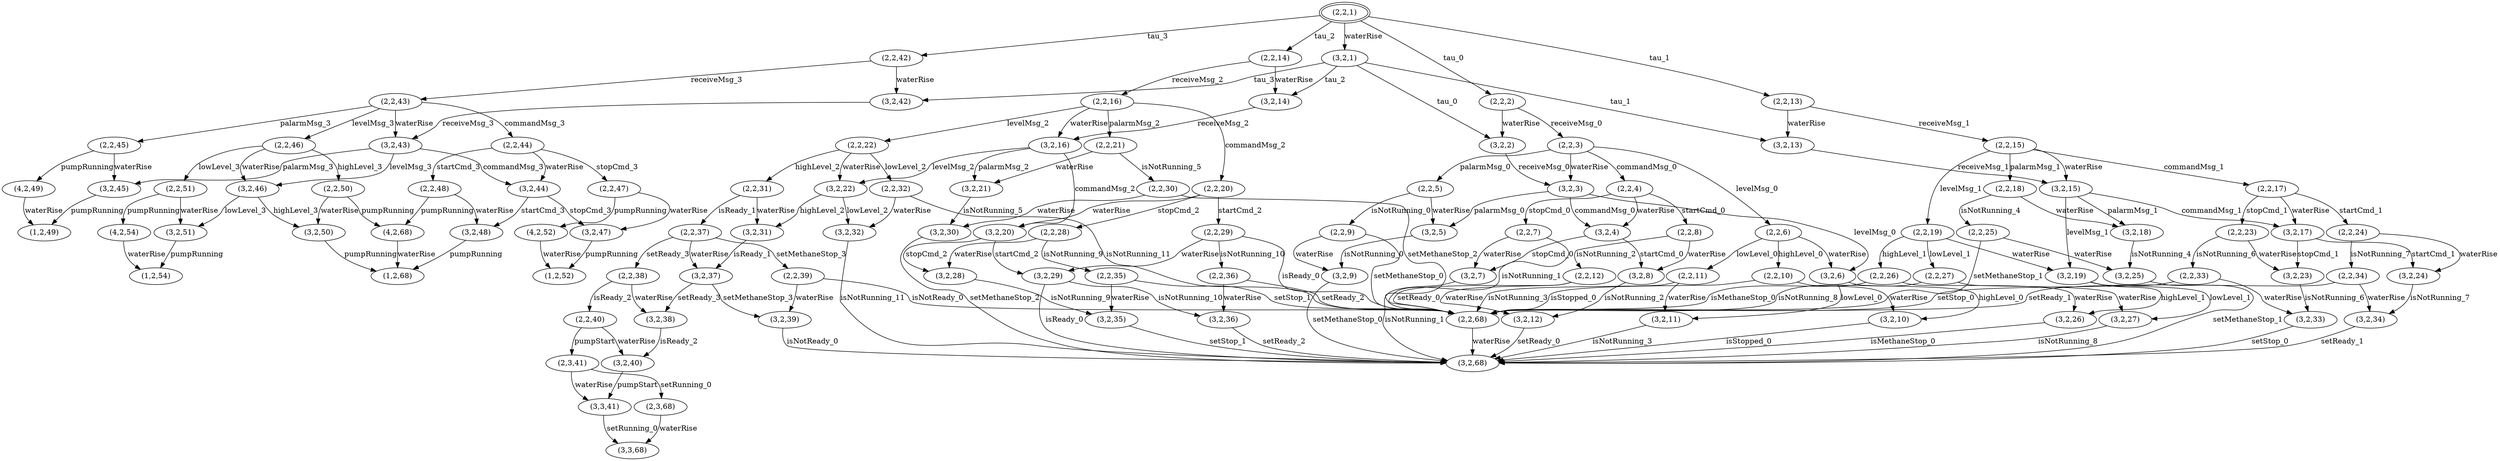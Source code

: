 digraph G {
center = TRUE;
mclimit = 10.0;
nodesep = 0.05;
node [ width=0.25, height=0.25, label="" ];
s0 [ peripheries=2 ];
s0 [label="(2,2,1)"];
s1 [label="(3,2,1)"];
s2 [label="(2,2,42)"];
s3 [label="(2,2,14)"];
s4 [label="(2,2,13)"];
s5 [label="(2,2,2)"];
s6 [label="(3,2,42)"];
s7 [label="(3,2,14)"];
s8 [label="(3,2,13)"];
s9 [label="(3,2,2)"];
s10 [label="(2,2,43)"];
s11 [label="(2,2,16)"];
s12 [label="(2,2,15)"];
s13 [label="(2,2,3)"];
s14 [label="(3,2,43)"];
s15 [label="(3,2,16)"];
s16 [label="(3,2,15)"];
s17 [label="(3,2,3)"];
s18 [label="(2,2,46)"];
s19 [label="(2,2,45)"];
s20 [label="(2,2,44)"];
s21 [label="(2,2,22)"];
s22 [label="(2,2,21)"];
s23 [label="(2,2,20)"];
s24 [label="(2,2,19)"];
s25 [label="(2,2,18)"];
s26 [label="(2,2,17)"];
s27 [label="(2,2,6)"];
s28 [label="(2,2,5)"];
s29 [label="(2,2,4)"];
s30 [label="(3,2,46)"];
s31 [label="(3,2,45)"];
s32 [label="(3,2,44)"];
s33 [label="(3,2,22)"];
s34 [label="(3,2,21)"];
s35 [label="(3,2,20)"];
s36 [label="(3,2,19)"];
s37 [label="(3,2,18)"];
s38 [label="(3,2,17)"];
s39 [label="(3,2,6)"];
s40 [label="(3,2,5)"];
s41 [label="(3,2,4)"];
s42 [label="(2,2,51)"];
s43 [label="(2,2,50)"];
s44 [label="(4,2,49)"];
s45 [label="(2,2,48)"];
s46 [label="(2,2,47)"];
s47 [label="(2,2,32)"];
s48 [label="(2,2,31)"];
s49 [label="(2,2,30)"];
s50 [label="(2,2,29)"];
s51 [label="(2,2,28)"];
s52 [label="(2,2,27)"];
s53 [label="(2,2,26)"];
s54 [label="(2,2,25)"];
s55 [label="(2,2,24)"];
s56 [label="(2,2,23)"];
s57 [label="(2,2,11)"];
s58 [label="(2,2,10)"];
s59 [label="(2,2,9)"];
s60 [label="(2,2,8)"];
s61 [label="(2,2,7)"];
s62 [label="(3,2,51)"];
s63 [label="(3,2,50)"];
s64 [label="(1,2,49)"];
s65 [label="(3,2,48)"];
s66 [label="(3,2,47)"];
s67 [label="(3,2,32)"];
s68 [label="(3,2,31)"];
s69 [label="(3,2,30)"];
s70 [label="(3,2,29)"];
s71 [label="(3,2,28)"];
s72 [label="(3,2,27)"];
s73 [label="(3,2,26)"];
s74 [label="(3,2,25)"];
s75 [label="(3,2,24)"];
s76 [label="(3,2,23)"];
s77 [label="(3,2,11)"];
s78 [label="(3,2,10)"];
s79 [label="(3,2,9)"];
s80 [label="(3,2,8)"];
s81 [label="(3,2,7)"];
s82 [label="(4,2,54)"];
s83 [label="(4,2,68)"];
s84 [label="(4,2,52)"];
s85 [label="(2,2,68)"];
s86 [label="(2,2,37)"];
s87 [label="(2,2,36)"];
s88 [label="(2,2,35)"];
s89 [label="(2,2,34)"];
s90 [label="(2,2,33)"];
s91 [label="(2,2,12)"];
s92 [label="(1,2,54)"];
s93 [label="(1,2,68)"];
s94 [label="(1,2,52)"];
s95 [label="(3,2,68)"];
s96 [label="(3,2,37)"];
s97 [label="(3,2,36)"];
s98 [label="(3,2,35)"];
s99 [label="(3,2,34)"];
s100 [label="(3,2,33)"];
s101 [label="(3,2,12)"];
s102 [label="(2,2,39)"];
s103 [label="(2,2,38)"];
s104 [label="(3,2,39)"];
s105 [label="(3,2,38)"];
s106 [label="(2,2,40)"];
s107 [label="(3,2,40)"];
s108 [label="(2,3,41)"];
s109 [label="(3,3,41)"];
s110 [label="(2,3,68)"];
s111 [label="(3,3,68)"];
s0->s1[label="waterRise"];
s0->s2[label="tau_3"];
s0->s3[label="tau_2"];
s0->s4[label="tau_1"];
s0->s5[label="tau_0"];
s1->s6[label="tau_3"];
s1->s7[label="tau_2"];
s1->s8[label="tau_1"];
s1->s9[label="tau_0"];
s2->s6[label="waterRise"];
s2->s10[label="receiveMsg_3"];
s3->s7[label="waterRise"];
s3->s11[label="receiveMsg_2"];
s4->s8[label="waterRise"];
s4->s12[label="receiveMsg_1"];
s5->s9[label="waterRise"];
s5->s13[label="receiveMsg_0"];
s6->s14[label="receiveMsg_3"];
s7->s15[label="receiveMsg_2"];
s8->s16[label="receiveMsg_1"];
s9->s17[label="receiveMsg_0"];
s10->s14[label="waterRise"];
s10->s18[label="levelMsg_3"];
s10->s19[label="palarmMsg_3"];
s10->s20[label="commandMsg_3"];
s11->s15[label="waterRise"];
s11->s21[label="levelMsg_2"];
s11->s22[label="palarmMsg_2"];
s11->s23[label="commandMsg_2"];
s12->s16[label="waterRise"];
s12->s24[label="levelMsg_1"];
s12->s25[label="palarmMsg_1"];
s12->s26[label="commandMsg_1"];
s13->s17[label="waterRise"];
s13->s27[label="levelMsg_0"];
s13->s28[label="palarmMsg_0"];
s13->s29[label="commandMsg_0"];
s14->s30[label="levelMsg_3"];
s14->s31[label="palarmMsg_3"];
s14->s32[label="commandMsg_3"];
s15->s33[label="levelMsg_2"];
s15->s34[label="palarmMsg_2"];
s15->s35[label="commandMsg_2"];
s16->s36[label="levelMsg_1"];
s16->s37[label="palarmMsg_1"];
s16->s38[label="commandMsg_1"];
s17->s39[label="levelMsg_0"];
s17->s40[label="palarmMsg_0"];
s17->s41[label="commandMsg_0"];
s18->s30[label="waterRise"];
s18->s42[label="lowLevel_3"];
s18->s43[label="highLevel_3"];
s19->s31[label="waterRise"];
s19->s44[label="pumpRunning"];
s20->s32[label="waterRise"];
s20->s45[label="startCmd_3"];
s20->s46[label="stopCmd_3"];
s21->s33[label="waterRise"];
s21->s47[label="lowLevel_2"];
s21->s48[label="highLevel_2"];
s22->s34[label="waterRise"];
s22->s49[label="isNotRunning_5"];
s23->s35[label="waterRise"];
s23->s50[label="startCmd_2"];
s23->s51[label="stopCmd_2"];
s24->s36[label="waterRise"];
s24->s52[label="lowLevel_1"];
s24->s53[label="highLevel_1"];
s25->s37[label="waterRise"];
s25->s54[label="isNotRunning_4"];
s26->s38[label="waterRise"];
s26->s55[label="startCmd_1"];
s26->s56[label="stopCmd_1"];
s27->s39[label="waterRise"];
s27->s57[label="lowLevel_0"];
s27->s58[label="highLevel_0"];
s28->s40[label="waterRise"];
s28->s59[label="isNotRunning_0"];
s29->s41[label="waterRise"];
s29->s60[label="startCmd_0"];
s29->s61[label="stopCmd_0"];
s30->s62[label="lowLevel_3"];
s30->s63[label="highLevel_3"];
s31->s64[label="pumpRunning"];
s32->s65[label="startCmd_3"];
s32->s66[label="stopCmd_3"];
s33->s67[label="lowLevel_2"];
s33->s68[label="highLevel_2"];
s34->s69[label="isNotRunning_5"];
s35->s70[label="startCmd_2"];
s35->s71[label="stopCmd_2"];
s36->s72[label="lowLevel_1"];
s36->s73[label="highLevel_1"];
s37->s74[label="isNotRunning_4"];
s38->s75[label="startCmd_1"];
s38->s76[label="stopCmd_1"];
s39->s77[label="lowLevel_0"];
s39->s78[label="highLevel_0"];
s40->s79[label="isNotRunning_0"];
s41->s80[label="startCmd_0"];
s41->s81[label="stopCmd_0"];
s42->s62[label="waterRise"];
s42->s82[label="pumpRunning"];
s43->s63[label="waterRise"];
s43->s83[label="pumpRunning"];
s44->s64[label="waterRise"];
s45->s65[label="waterRise"];
s45->s83[label="pumpRunning"];
s46->s66[label="waterRise"];
s46->s84[label="pumpRunning"];
s47->s67[label="waterRise"];
s47->s85[label="isNotRunning_11"];
s48->s68[label="waterRise"];
s48->s86[label="isReady_1"];
s49->s69[label="waterRise"];
s49->s85[label="setMethaneStop_2"];
s50->s70[label="waterRise"];
s50->s85[label="isReady_0"];
s50->s87[label="isNotRunning_10"];
s51->s71[label="waterRise"];
s51->s88[label="isNotRunning_9"];
s52->s72[label="waterRise"];
s52->s85[label="isNotRunning_8"];
s53->s73[label="waterRise"];
s53->s85[label="isMethaneStop_0"];
s54->s74[label="waterRise"];
s54->s85[label="setMethaneStop_1"];
s55->s75[label="waterRise"];
s55->s89[label="isNotRunning_7"];
s56->s76[label="waterRise"];
s56->s90[label="isNotRunning_6"];
s57->s77[label="waterRise"];
s57->s85[label="isNotRunning_3"];
s58->s78[label="waterRise"];
s58->s85[label="isStopped_0"];
s59->s79[label="waterRise"];
s59->s85[label="setMethaneStop_0"];
s60->s80[label="waterRise"];
s60->s91[label="isNotRunning_2"];
s61->s81[label="waterRise"];
s61->s85[label="isNotRunning_1"];
s62->s92[label="pumpRunning"];
s63->s93[label="pumpRunning"];
s65->s93[label="pumpRunning"];
s66->s94[label="pumpRunning"];
s67->s95[label="isNotRunning_11"];
s68->s96[label="isReady_1"];
s69->s95[label="setMethaneStop_2"];
s70->s95[label="isReady_0"];
s70->s97[label="isNotRunning_10"];
s71->s98[label="isNotRunning_9"];
s72->s95[label="isNotRunning_8"];
s73->s95[label="isMethaneStop_0"];
s74->s95[label="setMethaneStop_1"];
s75->s99[label="isNotRunning_7"];
s76->s100[label="isNotRunning_6"];
s77->s95[label="isNotRunning_3"];
s78->s95[label="isStopped_0"];
s79->s95[label="setMethaneStop_0"];
s80->s101[label="isNotRunning_2"];
s81->s95[label="isNotRunning_1"];
s82->s92[label="waterRise"];
s83->s93[label="waterRise"];
s84->s94[label="waterRise"];
s85->s95[label="waterRise"];
s86->s96[label="waterRise"];
s86->s102[label="setMethaneStop_3"];
s86->s103[label="setReady_3"];
s87->s97[label="waterRise"];
s87->s85[label="setReady_2"];
s88->s98[label="waterRise"];
s88->s85[label="setStop_1"];
s89->s99[label="waterRise"];
s89->s85[label="setReady_1"];
s90->s100[label="waterRise"];
s90->s85[label="setStop_0"];
s91->s101[label="waterRise"];
s91->s85[label="setReady_0"];
s96->s104[label="setMethaneStop_3"];
s96->s105[label="setReady_3"];
s97->s95[label="setReady_2"];
s98->s95[label="setStop_1"];
s99->s95[label="setReady_1"];
s100->s95[label="setStop_0"];
s101->s95[label="setReady_0"];
s102->s104[label="waterRise"];
s102->s85[label="isNotReady_0"];
s103->s105[label="waterRise"];
s103->s106[label="isReady_2"];
s104->s95[label="isNotReady_0"];
s105->s107[label="isReady_2"];
s106->s107[label="waterRise"];
s106->s108[label="pumpStart"];
s107->s109[label="pumpStart"];
s108->s109[label="waterRise"];
s108->s110[label="setRunning_0"];
s109->s111[label="setRunning_0"];
s110->s111[label="waterRise"];
}
